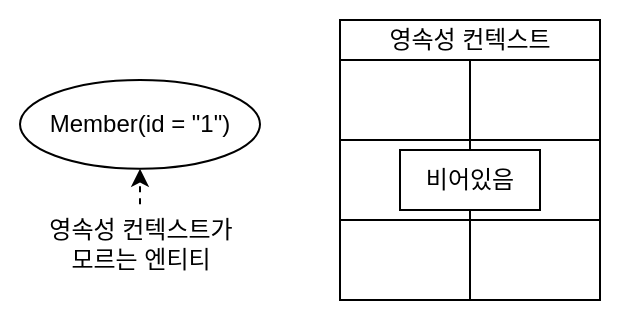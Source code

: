 <mxfile>
    <diagram id="GZn-C-g2Wkq3tfYCuaNg" name="Page-1">
        <mxGraphModel dx="611" dy="448" grid="1" gridSize="10" guides="1" tooltips="1" connect="1" arrows="1" fold="1" page="1" pageScale="1" pageWidth="850" pageHeight="1100" math="0" shadow="0">
            <root>
                <mxCell id="0"/>
                <mxCell id="1" parent="0"/>
                <mxCell id="32" value="" style="rounded=0;whiteSpace=wrap;html=1;fontSize=12;fillColor=default;strokeColor=none;" parent="1" vertex="1">
                    <mxGeometry x="60" y="50" width="310" height="160" as="geometry"/>
                </mxCell>
                <mxCell id="30" value="" style="group" parent="1" vertex="1" connectable="0">
                    <mxGeometry x="70" y="90" width="120" height="102.18" as="geometry"/>
                </mxCell>
                <mxCell id="2" value="Member(id = &quot;1&quot;)" style="ellipse;whiteSpace=wrap;html=1;" parent="30" vertex="1">
                    <mxGeometry width="120" height="44.37" as="geometry"/>
                </mxCell>
                <mxCell id="29" value="" style="edgeStyle=none;html=1;fontSize=12;dashed=1;" parent="30" source="28" target="2" edge="1">
                    <mxGeometry relative="1" as="geometry"/>
                </mxCell>
                <mxCell id="28" value="영속성 컨텍스트가&lt;br&gt;모르는 엔티티" style="text;html=1;align=center;verticalAlign=middle;resizable=0;points=[];autosize=1;strokeColor=none;fillColor=none;fontSize=12;" parent="30" vertex="1">
                    <mxGeometry x="5" y="62.18" width="110" height="40" as="geometry"/>
                </mxCell>
                <mxCell id="31" value="" style="group" parent="1" vertex="1" connectable="0">
                    <mxGeometry x="230" y="60" width="130" height="140" as="geometry"/>
                </mxCell>
                <mxCell id="9" value="" style="shape=table;html=1;whiteSpace=wrap;startSize=0;container=1;collapsible=0;childLayout=tableLayout;fontSize=10;" parent="31" vertex="1">
                    <mxGeometry y="20" width="130" height="120" as="geometry"/>
                </mxCell>
                <mxCell id="10" value="" style="shape=tableRow;horizontal=0;startSize=0;swimlaneHead=0;swimlaneBody=0;top=0;left=0;bottom=0;right=0;collapsible=0;dropTarget=0;fillColor=none;points=[[0,0.5],[1,0.5]];portConstraint=eastwest;fontSize=10;" parent="9" vertex="1">
                    <mxGeometry width="130" height="40" as="geometry"/>
                </mxCell>
                <mxCell id="11" value="" style="shape=partialRectangle;html=1;whiteSpace=wrap;connectable=0;fillColor=none;top=0;left=0;bottom=0;right=0;overflow=hidden;fontSize=10;" parent="10" vertex="1">
                    <mxGeometry width="65" height="40" as="geometry">
                        <mxRectangle width="65" height="40" as="alternateBounds"/>
                    </mxGeometry>
                </mxCell>
                <mxCell id="12" value="" style="shape=partialRectangle;html=1;whiteSpace=wrap;connectable=0;fillColor=none;top=0;left=0;bottom=0;right=0;overflow=hidden;fontSize=10;" parent="10" vertex="1">
                    <mxGeometry x="65" width="65" height="40" as="geometry">
                        <mxRectangle width="65" height="40" as="alternateBounds"/>
                    </mxGeometry>
                </mxCell>
                <mxCell id="14" value="" style="shape=tableRow;horizontal=0;startSize=0;swimlaneHead=0;swimlaneBody=0;top=0;left=0;bottom=0;right=0;collapsible=0;dropTarget=0;fillColor=none;points=[[0,0.5],[1,0.5]];portConstraint=eastwest;fontSize=10;" parent="9" vertex="1">
                    <mxGeometry y="40" width="130" height="40" as="geometry"/>
                </mxCell>
                <mxCell id="16" value="" style="shape=partialRectangle;html=1;whiteSpace=wrap;connectable=0;fillColor=none;top=0;left=0;bottom=0;right=0;overflow=hidden;fontSize=10;" parent="14" vertex="1">
                    <mxGeometry width="65" height="40" as="geometry">
                        <mxRectangle width="65" height="40" as="alternateBounds"/>
                    </mxGeometry>
                </mxCell>
                <mxCell id="15" value="" style="shape=partialRectangle;html=1;whiteSpace=wrap;connectable=0;fillColor=none;top=0;left=0;bottom=0;right=0;overflow=hidden;fontSize=10;" parent="14" vertex="1">
                    <mxGeometry x="65" width="65" height="40" as="geometry">
                        <mxRectangle width="65" height="40" as="alternateBounds"/>
                    </mxGeometry>
                </mxCell>
                <mxCell id="18" value="" style="shape=tableRow;horizontal=0;startSize=0;swimlaneHead=0;swimlaneBody=0;top=0;left=0;bottom=0;right=0;collapsible=0;dropTarget=0;fillColor=none;points=[[0,0.5],[1,0.5]];portConstraint=eastwest;fontSize=10;" parent="9" vertex="1">
                    <mxGeometry y="80" width="130" height="40" as="geometry"/>
                </mxCell>
                <mxCell id="19" value="" style="shape=partialRectangle;html=1;whiteSpace=wrap;connectable=0;fillColor=none;top=0;left=0;bottom=0;right=0;overflow=hidden;fontSize=10;" parent="18" vertex="1">
                    <mxGeometry width="65" height="40" as="geometry">
                        <mxRectangle width="65" height="40" as="alternateBounds"/>
                    </mxGeometry>
                </mxCell>
                <mxCell id="20" value="" style="shape=partialRectangle;html=1;whiteSpace=wrap;connectable=0;fillColor=none;top=0;left=0;bottom=0;right=0;overflow=hidden;fontSize=10;" parent="18" vertex="1">
                    <mxGeometry x="65" width="65" height="40" as="geometry">
                        <mxRectangle width="65" height="40" as="alternateBounds"/>
                    </mxGeometry>
                </mxCell>
                <mxCell id="22" value="&lt;font style=&quot;font-size: 12px;&quot;&gt;비어있음&lt;/font&gt;" style="rounded=0;whiteSpace=wrap;html=1;fontSize=10;" parent="31" vertex="1">
                    <mxGeometry x="30" y="65" width="70" height="30" as="geometry"/>
                </mxCell>
                <mxCell id="7" value="&lt;span style=&quot;font-size: 12px;&quot;&gt;영속성 컨텍스트&lt;/span&gt;" style="rounded=0;whiteSpace=wrap;html=1;fontSize=10;" parent="31" vertex="1">
                    <mxGeometry width="130" height="20" as="geometry"/>
                </mxCell>
            </root>
        </mxGraphModel>
    </diagram>
</mxfile>